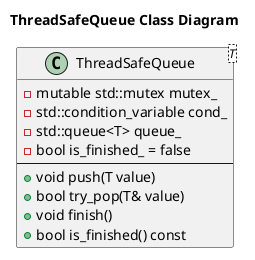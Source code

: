 @startuml
title ThreadSafeQueue Class Diagram

class ThreadSafeQueue<T> {
    - mutable std::mutex mutex_
    - std::condition_variable cond_
    - std::queue<T> queue_
    - bool is_finished_ = false
    --
    + void push(T value)
    + bool try_pop(T& value)
    + void finish()
    + bool is_finished() const
}

@enduml
